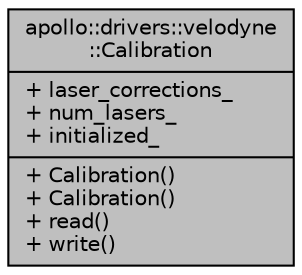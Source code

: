 digraph "apollo::drivers::velodyne::Calibration"
{
  edge [fontname="Helvetica",fontsize="10",labelfontname="Helvetica",labelfontsize="10"];
  node [fontname="Helvetica",fontsize="10",shape=record];
  Node1 [label="{apollo::drivers::velodyne\l::Calibration\n|+ laser_corrections_\l+ num_lasers_\l+ initialized_\l|+ Calibration()\l+ Calibration()\l+ read()\l+ write()\l}",height=0.2,width=0.4,color="black", fillcolor="grey75", style="filled" fontcolor="black"];
}
